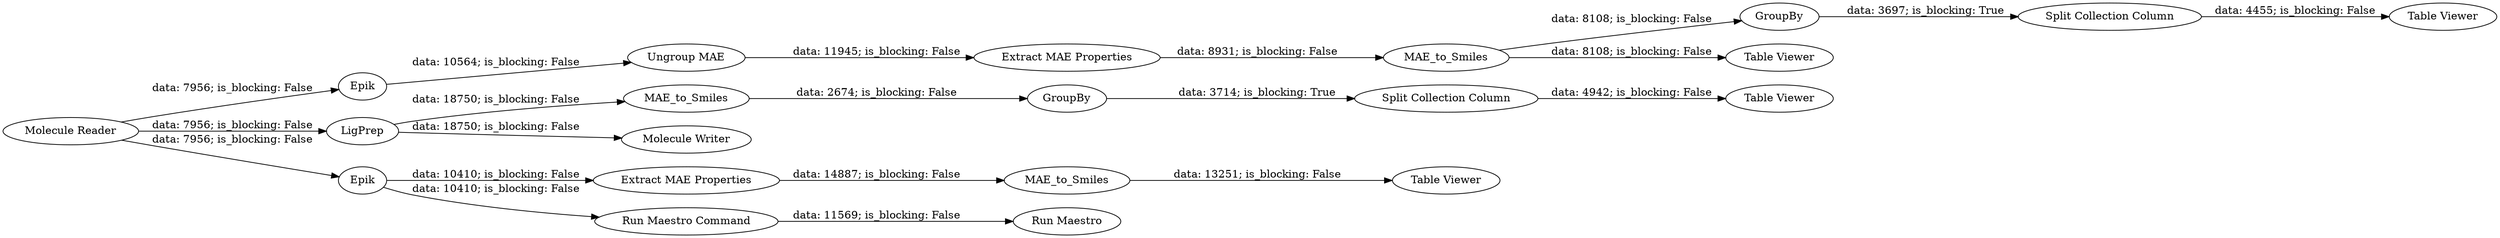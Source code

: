 digraph {
	"6465047385879841121_1" [label="Molecule Reader"]
	"6465047385879841121_91" [label=MAE_to_Smiles]
	"6465047385879841121_101" [label="Run Maestro"]
	"6465047385879841121_93" [label="Ungroup MAE"]
	"6465047385879841121_104" [label="Table Viewer"]
	"6465047385879841121_94" [label="Extract MAE Properties"]
	"6465047385879841121_99" [label="Table Viewer"]
	"6465047385879841121_4" [label=Epik]
	"6465047385879841121_98" [label=MAE_to_Smiles]
	"6465047385879841121_103" [label=GroupBy]
	"6465047385879841121_107" [label=LigPrep]
	"6465047385879841121_105" [label="Split Collection Column"]
	"6465047385879841121_97" [label="Table Viewer"]
	"6465047385879841121_83" [label=GroupBy]
	"6465047385879841121_95" [label=Epik]
	"6465047385879841121_100" [label="Extract MAE Properties"]
	"6465047385879841121_106" [label="Molecule Writer"]
	"6465047385879841121_102" [label="Run Maestro Command"]
	"6465047385879841121_84" [label="Table Viewer"]
	"6465047385879841121_90" [label="Split Collection Column"]
	"6465047385879841121_96" [label=MAE_to_Smiles]
	"6465047385879841121_93" -> "6465047385879841121_94" [label="data: 11945; is_blocking: False"]
	"6465047385879841121_91" -> "6465047385879841121_103" [label="data: 2674; is_blocking: False"]
	"6465047385879841121_4" -> "6465047385879841121_93" [label="data: 10564; is_blocking: False"]
	"6465047385879841121_103" -> "6465047385879841121_105" [label="data: 3714; is_blocking: True"]
	"6465047385879841121_95" -> "6465047385879841121_100" [label="data: 10410; is_blocking: False"]
	"6465047385879841121_1" -> "6465047385879841121_107" [label="data: 7956; is_blocking: False"]
	"6465047385879841121_96" -> "6465047385879841121_83" [label="data: 8108; is_blocking: False"]
	"6465047385879841121_1" -> "6465047385879841121_95" [label="data: 7956; is_blocking: False"]
	"6465047385879841121_90" -> "6465047385879841121_97" [label="data: 4455; is_blocking: False"]
	"6465047385879841121_83" -> "6465047385879841121_90" [label="data: 3697; is_blocking: True"]
	"6465047385879841121_107" -> "6465047385879841121_106" [label="data: 18750; is_blocking: False"]
	"6465047385879841121_105" -> "6465047385879841121_104" [label="data: 4942; is_blocking: False"]
	"6465047385879841121_94" -> "6465047385879841121_96" [label="data: 8931; is_blocking: False"]
	"6465047385879841121_100" -> "6465047385879841121_98" [label="data: 14887; is_blocking: False"]
	"6465047385879841121_96" -> "6465047385879841121_84" [label="data: 8108; is_blocking: False"]
	"6465047385879841121_98" -> "6465047385879841121_99" [label="data: 13251; is_blocking: False"]
	"6465047385879841121_95" -> "6465047385879841121_102" [label="data: 10410; is_blocking: False"]
	"6465047385879841121_107" -> "6465047385879841121_91" [label="data: 18750; is_blocking: False"]
	"6465047385879841121_1" -> "6465047385879841121_4" [label="data: 7956; is_blocking: False"]
	"6465047385879841121_102" -> "6465047385879841121_101" [label="data: 11569; is_blocking: False"]
	rankdir=LR
}
